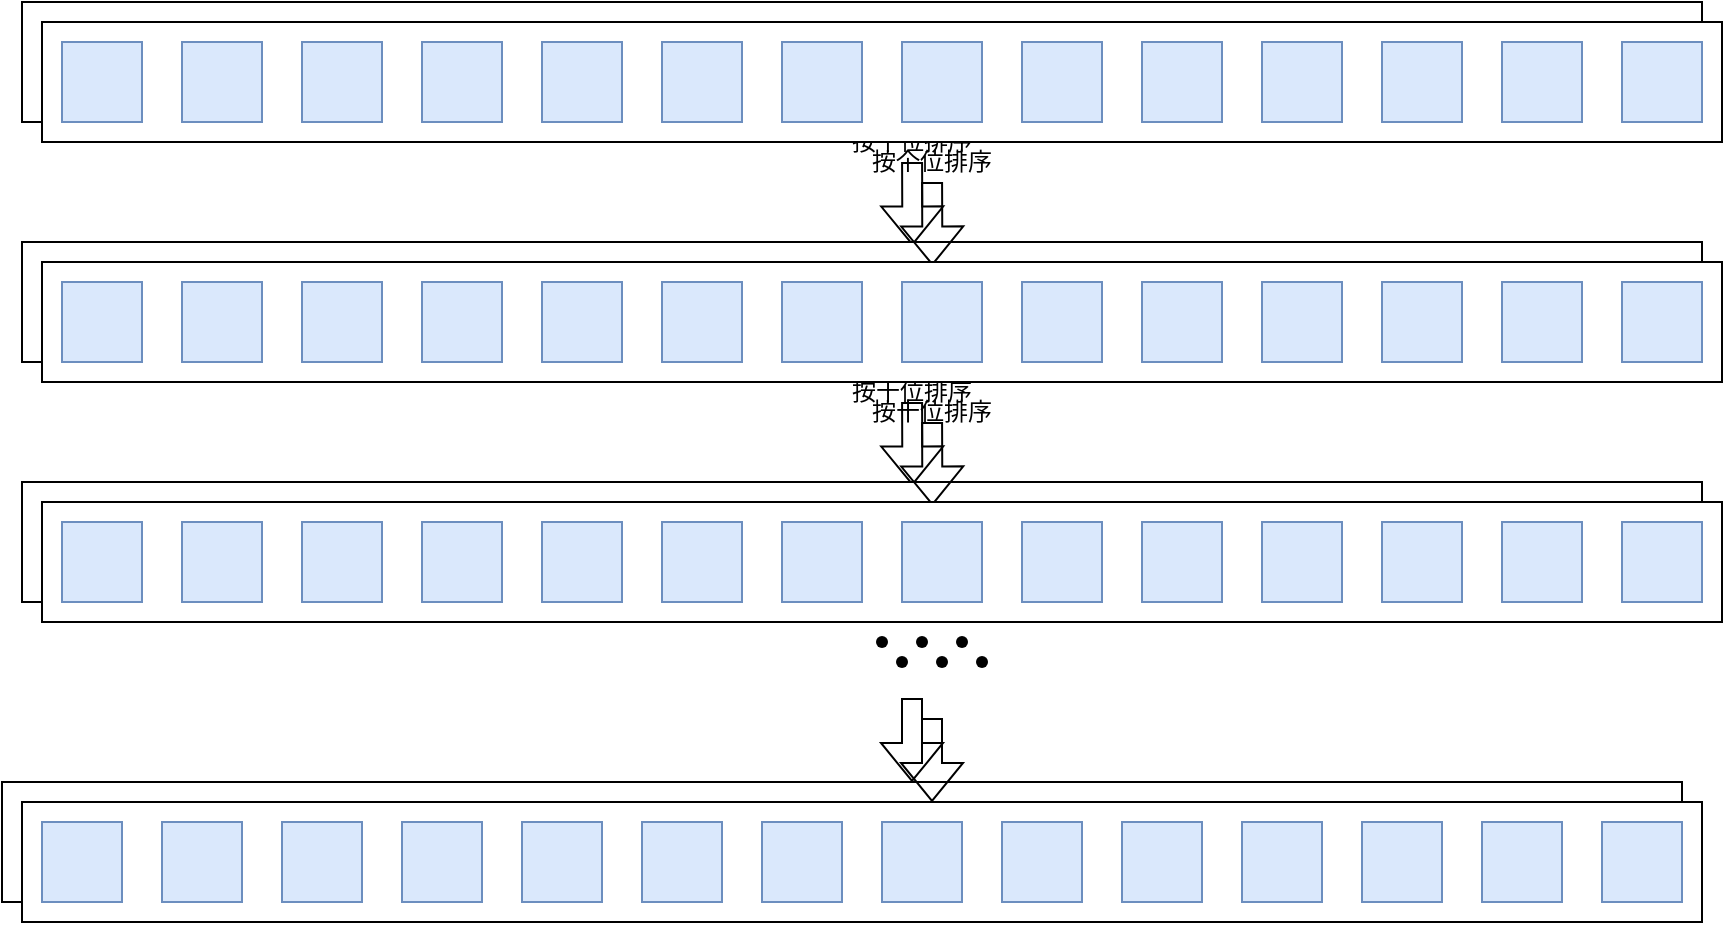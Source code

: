 <mxfile version="25.0.3">
  <diagram name="第 1 页" id="3Zt6k75vGQV0ZpBqQx4j">
    <mxGraphModel dx="1973" dy="1365" grid="1" gridSize="10" guides="1" tooltips="1" connect="1" arrows="1" fold="1" page="1" pageScale="1" pageWidth="1169" pageHeight="827" math="0" shadow="0">
      <root>
        <mxCell id="0" />
        <mxCell id="1" parent="0" />
        <mxCell id="OvamomFW4czp7mVpQxJ_-1" value="" style="rounded=0;whiteSpace=wrap;html=1;" vertex="1" parent="1">
          <mxGeometry x="170" y="188" width="840" height="60" as="geometry" />
        </mxCell>
        <mxCell id="OvamomFW4czp7mVpQxJ_-2" value="" style="whiteSpace=wrap;html=1;aspect=fixed;fillColor=#dae8fc;strokeColor=#6c8ebf;" vertex="1" parent="1">
          <mxGeometry x="180" y="198" width="40" height="40" as="geometry" />
        </mxCell>
        <mxCell id="OvamomFW4czp7mVpQxJ_-3" value="" style="whiteSpace=wrap;html=1;aspect=fixed;fillColor=#dae8fc;strokeColor=#6c8ebf;" vertex="1" parent="1">
          <mxGeometry x="240" y="198" width="40" height="40" as="geometry" />
        </mxCell>
        <mxCell id="OvamomFW4czp7mVpQxJ_-4" value="" style="whiteSpace=wrap;html=1;aspect=fixed;fillColor=#dae8fc;strokeColor=#6c8ebf;" vertex="1" parent="1">
          <mxGeometry x="300" y="198" width="40" height="40" as="geometry" />
        </mxCell>
        <mxCell id="OvamomFW4czp7mVpQxJ_-6" value="" style="whiteSpace=wrap;html=1;aspect=fixed;fillColor=#dae8fc;strokeColor=#6c8ebf;" vertex="1" parent="1">
          <mxGeometry x="360" y="198" width="40" height="40" as="geometry" />
        </mxCell>
        <mxCell id="OvamomFW4czp7mVpQxJ_-7" value="" style="whiteSpace=wrap;html=1;aspect=fixed;fillColor=#dae8fc;strokeColor=#6c8ebf;" vertex="1" parent="1">
          <mxGeometry x="420" y="198" width="40" height="40" as="geometry" />
        </mxCell>
        <mxCell id="OvamomFW4czp7mVpQxJ_-8" value="" style="whiteSpace=wrap;html=1;aspect=fixed;fillColor=#dae8fc;strokeColor=#6c8ebf;" vertex="1" parent="1">
          <mxGeometry x="480" y="198" width="40" height="40" as="geometry" />
        </mxCell>
        <mxCell id="OvamomFW4czp7mVpQxJ_-9" value="" style="whiteSpace=wrap;html=1;aspect=fixed;fillColor=#dae8fc;strokeColor=#6c8ebf;" vertex="1" parent="1">
          <mxGeometry x="540" y="198" width="40" height="40" as="geometry" />
        </mxCell>
        <mxCell id="OvamomFW4czp7mVpQxJ_-10" value="" style="whiteSpace=wrap;html=1;aspect=fixed;fillColor=#dae8fc;strokeColor=#6c8ebf;" vertex="1" parent="1">
          <mxGeometry x="600" y="198" width="40" height="40" as="geometry" />
        </mxCell>
        <mxCell id="OvamomFW4czp7mVpQxJ_-11" value="" style="whiteSpace=wrap;html=1;aspect=fixed;fillColor=#dae8fc;strokeColor=#6c8ebf;" vertex="1" parent="1">
          <mxGeometry x="660" y="198" width="40" height="40" as="geometry" />
        </mxCell>
        <mxCell id="OvamomFW4czp7mVpQxJ_-12" value="" style="whiteSpace=wrap;html=1;aspect=fixed;fillColor=#dae8fc;strokeColor=#6c8ebf;" vertex="1" parent="1">
          <mxGeometry x="720" y="198" width="40" height="40" as="geometry" />
        </mxCell>
        <mxCell id="OvamomFW4czp7mVpQxJ_-13" value="" style="whiteSpace=wrap;html=1;aspect=fixed;fillColor=#dae8fc;strokeColor=#6c8ebf;" vertex="1" parent="1">
          <mxGeometry x="780" y="198" width="40" height="40" as="geometry" />
        </mxCell>
        <mxCell id="OvamomFW4czp7mVpQxJ_-14" value="" style="whiteSpace=wrap;html=1;aspect=fixed;fillColor=#dae8fc;strokeColor=#6c8ebf;" vertex="1" parent="1">
          <mxGeometry x="840" y="198" width="40" height="40" as="geometry" />
        </mxCell>
        <mxCell id="OvamomFW4czp7mVpQxJ_-15" value="" style="whiteSpace=wrap;html=1;aspect=fixed;fillColor=#dae8fc;strokeColor=#6c8ebf;" vertex="1" parent="1">
          <mxGeometry x="900" y="198" width="40" height="40" as="geometry" />
        </mxCell>
        <mxCell id="OvamomFW4czp7mVpQxJ_-16" value="" style="whiteSpace=wrap;html=1;aspect=fixed;fillColor=#dae8fc;strokeColor=#6c8ebf;" vertex="1" parent="1">
          <mxGeometry x="960" y="198" width="40" height="40" as="geometry" />
        </mxCell>
        <mxCell id="OvamomFW4czp7mVpQxJ_-17" value="" style="shape=flexArrow;endArrow=classic;html=1;rounded=0;entryX=0.53;entryY=0.029;entryDx=0;entryDy=0;entryPerimeter=0;" edge="1" parent="1" source="OvamomFW4czp7mVpQxJ_-20" target="OvamomFW4czp7mVpQxJ_-69">
          <mxGeometry width="50" height="50" relative="1" as="geometry">
            <mxPoint x="610" y="168" as="sourcePoint" />
            <mxPoint x="610" y="298" as="targetPoint" />
          </mxGeometry>
        </mxCell>
        <mxCell id="OvamomFW4czp7mVpQxJ_-20" value="按个位排序" style="text;html=1;align=center;verticalAlign=middle;whiteSpace=wrap;rounded=0;" vertex="1" parent="1">
          <mxGeometry x="580" y="248" width="70" height="20" as="geometry" />
        </mxCell>
        <mxCell id="OvamomFW4czp7mVpQxJ_-69" value="" style="rounded=0;whiteSpace=wrap;html=1;" vertex="1" parent="1">
          <mxGeometry x="170" y="308" width="840" height="60" as="geometry" />
        </mxCell>
        <mxCell id="OvamomFW4czp7mVpQxJ_-70" value="" style="whiteSpace=wrap;html=1;aspect=fixed;fillColor=#dae8fc;strokeColor=#6c8ebf;" vertex="1" parent="1">
          <mxGeometry x="180" y="318" width="40" height="40" as="geometry" />
        </mxCell>
        <mxCell id="OvamomFW4czp7mVpQxJ_-71" value="" style="whiteSpace=wrap;html=1;aspect=fixed;fillColor=#dae8fc;strokeColor=#6c8ebf;" vertex="1" parent="1">
          <mxGeometry x="240" y="318" width="40" height="40" as="geometry" />
        </mxCell>
        <mxCell id="OvamomFW4czp7mVpQxJ_-72" value="" style="whiteSpace=wrap;html=1;aspect=fixed;fillColor=#dae8fc;strokeColor=#6c8ebf;" vertex="1" parent="1">
          <mxGeometry x="300" y="318" width="40" height="40" as="geometry" />
        </mxCell>
        <mxCell id="OvamomFW4czp7mVpQxJ_-73" value="" style="whiteSpace=wrap;html=1;aspect=fixed;fillColor=#dae8fc;strokeColor=#6c8ebf;" vertex="1" parent="1">
          <mxGeometry x="360" y="318" width="40" height="40" as="geometry" />
        </mxCell>
        <mxCell id="OvamomFW4czp7mVpQxJ_-74" value="" style="whiteSpace=wrap;html=1;aspect=fixed;fillColor=#dae8fc;strokeColor=#6c8ebf;" vertex="1" parent="1">
          <mxGeometry x="420" y="318" width="40" height="40" as="geometry" />
        </mxCell>
        <mxCell id="OvamomFW4czp7mVpQxJ_-75" value="" style="whiteSpace=wrap;html=1;aspect=fixed;fillColor=#dae8fc;strokeColor=#6c8ebf;" vertex="1" parent="1">
          <mxGeometry x="480" y="318" width="40" height="40" as="geometry" />
        </mxCell>
        <mxCell id="OvamomFW4czp7mVpQxJ_-76" value="" style="whiteSpace=wrap;html=1;aspect=fixed;fillColor=#dae8fc;strokeColor=#6c8ebf;" vertex="1" parent="1">
          <mxGeometry x="540" y="318" width="40" height="40" as="geometry" />
        </mxCell>
        <mxCell id="OvamomFW4czp7mVpQxJ_-77" value="" style="whiteSpace=wrap;html=1;aspect=fixed;fillColor=#dae8fc;strokeColor=#6c8ebf;" vertex="1" parent="1">
          <mxGeometry x="600" y="318" width="40" height="40" as="geometry" />
        </mxCell>
        <mxCell id="OvamomFW4czp7mVpQxJ_-78" value="" style="whiteSpace=wrap;html=1;aspect=fixed;fillColor=#dae8fc;strokeColor=#6c8ebf;" vertex="1" parent="1">
          <mxGeometry x="660" y="318" width="40" height="40" as="geometry" />
        </mxCell>
        <mxCell id="OvamomFW4czp7mVpQxJ_-79" value="" style="whiteSpace=wrap;html=1;aspect=fixed;fillColor=#dae8fc;strokeColor=#6c8ebf;" vertex="1" parent="1">
          <mxGeometry x="720" y="318" width="40" height="40" as="geometry" />
        </mxCell>
        <mxCell id="OvamomFW4czp7mVpQxJ_-80" value="" style="whiteSpace=wrap;html=1;aspect=fixed;fillColor=#dae8fc;strokeColor=#6c8ebf;" vertex="1" parent="1">
          <mxGeometry x="780" y="318" width="40" height="40" as="geometry" />
        </mxCell>
        <mxCell id="OvamomFW4czp7mVpQxJ_-81" value="" style="whiteSpace=wrap;html=1;aspect=fixed;fillColor=#dae8fc;strokeColor=#6c8ebf;" vertex="1" parent="1">
          <mxGeometry x="840" y="318" width="40" height="40" as="geometry" />
        </mxCell>
        <mxCell id="OvamomFW4czp7mVpQxJ_-82" value="" style="whiteSpace=wrap;html=1;aspect=fixed;fillColor=#dae8fc;strokeColor=#6c8ebf;" vertex="1" parent="1">
          <mxGeometry x="900" y="318" width="40" height="40" as="geometry" />
        </mxCell>
        <mxCell id="OvamomFW4czp7mVpQxJ_-83" value="" style="whiteSpace=wrap;html=1;aspect=fixed;fillColor=#dae8fc;strokeColor=#6c8ebf;" vertex="1" parent="1">
          <mxGeometry x="960" y="318" width="40" height="40" as="geometry" />
        </mxCell>
        <mxCell id="OvamomFW4czp7mVpQxJ_-101" value="" style="shape=flexArrow;endArrow=classic;html=1;rounded=0;entryX=0.53;entryY=0.029;entryDx=0;entryDy=0;entryPerimeter=0;" edge="1" parent="1" target="OvamomFW4czp7mVpQxJ_-103">
          <mxGeometry width="50" height="50" relative="1" as="geometry">
            <mxPoint x="615.039" y="388.0" as="sourcePoint" />
            <mxPoint x="610" y="418" as="targetPoint" />
          </mxGeometry>
        </mxCell>
        <mxCell id="OvamomFW4czp7mVpQxJ_-103" value="" style="rounded=0;whiteSpace=wrap;html=1;" vertex="1" parent="1">
          <mxGeometry x="170" y="428" width="840" height="60" as="geometry" />
        </mxCell>
        <mxCell id="OvamomFW4czp7mVpQxJ_-104" value="" style="whiteSpace=wrap;html=1;aspect=fixed;fillColor=#dae8fc;strokeColor=#6c8ebf;" vertex="1" parent="1">
          <mxGeometry x="180" y="438" width="40" height="40" as="geometry" />
        </mxCell>
        <mxCell id="OvamomFW4czp7mVpQxJ_-105" value="" style="whiteSpace=wrap;html=1;aspect=fixed;fillColor=#dae8fc;strokeColor=#6c8ebf;" vertex="1" parent="1">
          <mxGeometry x="240" y="438" width="40" height="40" as="geometry" />
        </mxCell>
        <mxCell id="OvamomFW4czp7mVpQxJ_-106" value="" style="whiteSpace=wrap;html=1;aspect=fixed;fillColor=#dae8fc;strokeColor=#6c8ebf;" vertex="1" parent="1">
          <mxGeometry x="300" y="438" width="40" height="40" as="geometry" />
        </mxCell>
        <mxCell id="OvamomFW4czp7mVpQxJ_-107" value="" style="whiteSpace=wrap;html=1;aspect=fixed;fillColor=#dae8fc;strokeColor=#6c8ebf;" vertex="1" parent="1">
          <mxGeometry x="360" y="438" width="40" height="40" as="geometry" />
        </mxCell>
        <mxCell id="OvamomFW4czp7mVpQxJ_-108" value="" style="whiteSpace=wrap;html=1;aspect=fixed;fillColor=#dae8fc;strokeColor=#6c8ebf;" vertex="1" parent="1">
          <mxGeometry x="420" y="438" width="40" height="40" as="geometry" />
        </mxCell>
        <mxCell id="OvamomFW4czp7mVpQxJ_-109" value="" style="whiteSpace=wrap;html=1;aspect=fixed;fillColor=#dae8fc;strokeColor=#6c8ebf;" vertex="1" parent="1">
          <mxGeometry x="480" y="438" width="40" height="40" as="geometry" />
        </mxCell>
        <mxCell id="OvamomFW4czp7mVpQxJ_-110" value="" style="whiteSpace=wrap;html=1;aspect=fixed;fillColor=#dae8fc;strokeColor=#6c8ebf;" vertex="1" parent="1">
          <mxGeometry x="540" y="438" width="40" height="40" as="geometry" />
        </mxCell>
        <mxCell id="OvamomFW4czp7mVpQxJ_-111" value="" style="whiteSpace=wrap;html=1;aspect=fixed;fillColor=#dae8fc;strokeColor=#6c8ebf;" vertex="1" parent="1">
          <mxGeometry x="600" y="438" width="40" height="40" as="geometry" />
        </mxCell>
        <mxCell id="OvamomFW4czp7mVpQxJ_-112" value="" style="whiteSpace=wrap;html=1;aspect=fixed;fillColor=#dae8fc;strokeColor=#6c8ebf;" vertex="1" parent="1">
          <mxGeometry x="660" y="438" width="40" height="40" as="geometry" />
        </mxCell>
        <mxCell id="OvamomFW4czp7mVpQxJ_-113" value="" style="whiteSpace=wrap;html=1;aspect=fixed;fillColor=#dae8fc;strokeColor=#6c8ebf;" vertex="1" parent="1">
          <mxGeometry x="720" y="438" width="40" height="40" as="geometry" />
        </mxCell>
        <mxCell id="OvamomFW4czp7mVpQxJ_-114" value="" style="whiteSpace=wrap;html=1;aspect=fixed;fillColor=#dae8fc;strokeColor=#6c8ebf;" vertex="1" parent="1">
          <mxGeometry x="780" y="438" width="40" height="40" as="geometry" />
        </mxCell>
        <mxCell id="OvamomFW4czp7mVpQxJ_-115" value="" style="whiteSpace=wrap;html=1;aspect=fixed;fillColor=#dae8fc;strokeColor=#6c8ebf;" vertex="1" parent="1">
          <mxGeometry x="840" y="438" width="40" height="40" as="geometry" />
        </mxCell>
        <mxCell id="OvamomFW4czp7mVpQxJ_-116" value="" style="whiteSpace=wrap;html=1;aspect=fixed;fillColor=#dae8fc;strokeColor=#6c8ebf;" vertex="1" parent="1">
          <mxGeometry x="900" y="438" width="40" height="40" as="geometry" />
        </mxCell>
        <mxCell id="OvamomFW4czp7mVpQxJ_-117" value="" style="whiteSpace=wrap;html=1;aspect=fixed;fillColor=#dae8fc;strokeColor=#6c8ebf;" vertex="1" parent="1">
          <mxGeometry x="960" y="438" width="40" height="40" as="geometry" />
        </mxCell>
        <mxCell id="OvamomFW4czp7mVpQxJ_-119" value="按十位排序" style="text;html=1;align=center;verticalAlign=middle;whiteSpace=wrap;rounded=0;" vertex="1" parent="1">
          <mxGeometry x="580" y="368" width="70" height="30" as="geometry" />
        </mxCell>
        <mxCell id="OvamomFW4czp7mVpQxJ_-120" value="" style="shape=waypoint;sketch=0;fillStyle=solid;size=6;pointerEvents=1;points=[];fillColor=none;resizable=0;rotatable=0;perimeter=centerPerimeter;snapToPoint=1;" vertex="1" parent="1">
          <mxGeometry x="590" y="498" width="20" height="20" as="geometry" />
        </mxCell>
        <mxCell id="OvamomFW4czp7mVpQxJ_-121" value="" style="shape=waypoint;sketch=0;fillStyle=solid;size=6;pointerEvents=1;points=[];fillColor=none;resizable=0;rotatable=0;perimeter=centerPerimeter;snapToPoint=1;" vertex="1" parent="1">
          <mxGeometry x="610" y="498" width="20" height="20" as="geometry" />
        </mxCell>
        <mxCell id="OvamomFW4czp7mVpQxJ_-122" value="" style="shape=waypoint;sketch=0;fillStyle=solid;size=6;pointerEvents=1;points=[];fillColor=none;resizable=0;rotatable=0;perimeter=centerPerimeter;snapToPoint=1;" vertex="1" parent="1">
          <mxGeometry x="630" y="498" width="20" height="20" as="geometry" />
        </mxCell>
        <mxCell id="OvamomFW4czp7mVpQxJ_-123" value="" style="rounded=0;whiteSpace=wrap;html=1;" vertex="1" parent="1">
          <mxGeometry x="160" y="578" width="840" height="60" as="geometry" />
        </mxCell>
        <mxCell id="OvamomFW4czp7mVpQxJ_-124" value="" style="whiteSpace=wrap;html=1;aspect=fixed;fillColor=#dae8fc;strokeColor=#6c8ebf;" vertex="1" parent="1">
          <mxGeometry x="170" y="588" width="40" height="40" as="geometry" />
        </mxCell>
        <mxCell id="OvamomFW4czp7mVpQxJ_-125" value="" style="whiteSpace=wrap;html=1;aspect=fixed;fillColor=#dae8fc;strokeColor=#6c8ebf;" vertex="1" parent="1">
          <mxGeometry x="230" y="588" width="40" height="40" as="geometry" />
        </mxCell>
        <mxCell id="OvamomFW4czp7mVpQxJ_-126" value="" style="whiteSpace=wrap;html=1;aspect=fixed;fillColor=#dae8fc;strokeColor=#6c8ebf;" vertex="1" parent="1">
          <mxGeometry x="290" y="588" width="40" height="40" as="geometry" />
        </mxCell>
        <mxCell id="OvamomFW4czp7mVpQxJ_-127" value="" style="whiteSpace=wrap;html=1;aspect=fixed;fillColor=#dae8fc;strokeColor=#6c8ebf;" vertex="1" parent="1">
          <mxGeometry x="350" y="588" width="40" height="40" as="geometry" />
        </mxCell>
        <mxCell id="OvamomFW4czp7mVpQxJ_-128" value="" style="whiteSpace=wrap;html=1;aspect=fixed;fillColor=#dae8fc;strokeColor=#6c8ebf;" vertex="1" parent="1">
          <mxGeometry x="410" y="588" width="40" height="40" as="geometry" />
        </mxCell>
        <mxCell id="OvamomFW4czp7mVpQxJ_-129" value="" style="whiteSpace=wrap;html=1;aspect=fixed;fillColor=#dae8fc;strokeColor=#6c8ebf;" vertex="1" parent="1">
          <mxGeometry x="470" y="588" width="40" height="40" as="geometry" />
        </mxCell>
        <mxCell id="OvamomFW4czp7mVpQxJ_-130" value="" style="whiteSpace=wrap;html=1;aspect=fixed;fillColor=#dae8fc;strokeColor=#6c8ebf;" vertex="1" parent="1">
          <mxGeometry x="530" y="588" width="40" height="40" as="geometry" />
        </mxCell>
        <mxCell id="OvamomFW4czp7mVpQxJ_-131" value="" style="whiteSpace=wrap;html=1;aspect=fixed;fillColor=#dae8fc;strokeColor=#6c8ebf;" vertex="1" parent="1">
          <mxGeometry x="590" y="588" width="40" height="40" as="geometry" />
        </mxCell>
        <mxCell id="OvamomFW4czp7mVpQxJ_-132" value="" style="whiteSpace=wrap;html=1;aspect=fixed;fillColor=#dae8fc;strokeColor=#6c8ebf;" vertex="1" parent="1">
          <mxGeometry x="650" y="588" width="40" height="40" as="geometry" />
        </mxCell>
        <mxCell id="OvamomFW4czp7mVpQxJ_-133" value="" style="whiteSpace=wrap;html=1;aspect=fixed;fillColor=#dae8fc;strokeColor=#6c8ebf;" vertex="1" parent="1">
          <mxGeometry x="710" y="588" width="40" height="40" as="geometry" />
        </mxCell>
        <mxCell id="OvamomFW4czp7mVpQxJ_-134" value="" style="whiteSpace=wrap;html=1;aspect=fixed;fillColor=#dae8fc;strokeColor=#6c8ebf;" vertex="1" parent="1">
          <mxGeometry x="770" y="588" width="40" height="40" as="geometry" />
        </mxCell>
        <mxCell id="OvamomFW4czp7mVpQxJ_-135" value="" style="whiteSpace=wrap;html=1;aspect=fixed;fillColor=#dae8fc;strokeColor=#6c8ebf;" vertex="1" parent="1">
          <mxGeometry x="830" y="588" width="40" height="40" as="geometry" />
        </mxCell>
        <mxCell id="OvamomFW4czp7mVpQxJ_-136" value="" style="whiteSpace=wrap;html=1;aspect=fixed;fillColor=#dae8fc;strokeColor=#6c8ebf;" vertex="1" parent="1">
          <mxGeometry x="890" y="588" width="40" height="40" as="geometry" />
        </mxCell>
        <mxCell id="OvamomFW4czp7mVpQxJ_-137" value="" style="whiteSpace=wrap;html=1;aspect=fixed;fillColor=#dae8fc;strokeColor=#6c8ebf;" vertex="1" parent="1">
          <mxGeometry x="950" y="588" width="40" height="40" as="geometry" />
        </mxCell>
        <mxCell id="OvamomFW4czp7mVpQxJ_-138" value="" style="shape=flexArrow;endArrow=classic;html=1;rounded=0;entryX=0.53;entryY=0.029;entryDx=0;entryDy=0;entryPerimeter=0;" edge="1" parent="1">
          <mxGeometry width="50" height="50" relative="1" as="geometry">
            <mxPoint x="615" y="536" as="sourcePoint" />
            <mxPoint x="615" y="578" as="targetPoint" />
          </mxGeometry>
        </mxCell>
        <mxCell id="OvamomFW4czp7mVpQxJ_-139" value="" style="rounded=0;whiteSpace=wrap;html=1;" vertex="1" parent="1">
          <mxGeometry x="180" y="198" width="840" height="60" as="geometry" />
        </mxCell>
        <mxCell id="OvamomFW4czp7mVpQxJ_-140" value="" style="whiteSpace=wrap;html=1;aspect=fixed;fillColor=#dae8fc;strokeColor=#6c8ebf;" vertex="1" parent="1">
          <mxGeometry x="190" y="208" width="40" height="40" as="geometry" />
        </mxCell>
        <mxCell id="OvamomFW4czp7mVpQxJ_-141" value="" style="whiteSpace=wrap;html=1;aspect=fixed;fillColor=#dae8fc;strokeColor=#6c8ebf;" vertex="1" parent="1">
          <mxGeometry x="250" y="208" width="40" height="40" as="geometry" />
        </mxCell>
        <mxCell id="OvamomFW4czp7mVpQxJ_-142" value="" style="whiteSpace=wrap;html=1;aspect=fixed;fillColor=#dae8fc;strokeColor=#6c8ebf;" vertex="1" parent="1">
          <mxGeometry x="310" y="208" width="40" height="40" as="geometry" />
        </mxCell>
        <mxCell id="OvamomFW4czp7mVpQxJ_-143" value="" style="whiteSpace=wrap;html=1;aspect=fixed;fillColor=#dae8fc;strokeColor=#6c8ebf;" vertex="1" parent="1">
          <mxGeometry x="370" y="208" width="40" height="40" as="geometry" />
        </mxCell>
        <mxCell id="OvamomFW4czp7mVpQxJ_-144" value="" style="whiteSpace=wrap;html=1;aspect=fixed;fillColor=#dae8fc;strokeColor=#6c8ebf;" vertex="1" parent="1">
          <mxGeometry x="430" y="208" width="40" height="40" as="geometry" />
        </mxCell>
        <mxCell id="OvamomFW4czp7mVpQxJ_-145" value="" style="whiteSpace=wrap;html=1;aspect=fixed;fillColor=#dae8fc;strokeColor=#6c8ebf;" vertex="1" parent="1">
          <mxGeometry x="490" y="208" width="40" height="40" as="geometry" />
        </mxCell>
        <mxCell id="OvamomFW4czp7mVpQxJ_-146" value="" style="whiteSpace=wrap;html=1;aspect=fixed;fillColor=#dae8fc;strokeColor=#6c8ebf;" vertex="1" parent="1">
          <mxGeometry x="550" y="208" width="40" height="40" as="geometry" />
        </mxCell>
        <mxCell id="OvamomFW4czp7mVpQxJ_-147" value="" style="whiteSpace=wrap;html=1;aspect=fixed;fillColor=#dae8fc;strokeColor=#6c8ebf;" vertex="1" parent="1">
          <mxGeometry x="610" y="208" width="40" height="40" as="geometry" />
        </mxCell>
        <mxCell id="OvamomFW4czp7mVpQxJ_-148" value="" style="whiteSpace=wrap;html=1;aspect=fixed;fillColor=#dae8fc;strokeColor=#6c8ebf;" vertex="1" parent="1">
          <mxGeometry x="670" y="208" width="40" height="40" as="geometry" />
        </mxCell>
        <mxCell id="OvamomFW4czp7mVpQxJ_-149" value="" style="whiteSpace=wrap;html=1;aspect=fixed;fillColor=#dae8fc;strokeColor=#6c8ebf;" vertex="1" parent="1">
          <mxGeometry x="730" y="208" width="40" height="40" as="geometry" />
        </mxCell>
        <mxCell id="OvamomFW4czp7mVpQxJ_-150" value="" style="whiteSpace=wrap;html=1;aspect=fixed;fillColor=#dae8fc;strokeColor=#6c8ebf;" vertex="1" parent="1">
          <mxGeometry x="790" y="208" width="40" height="40" as="geometry" />
        </mxCell>
        <mxCell id="OvamomFW4czp7mVpQxJ_-151" value="" style="whiteSpace=wrap;html=1;aspect=fixed;fillColor=#dae8fc;strokeColor=#6c8ebf;" vertex="1" parent="1">
          <mxGeometry x="850" y="208" width="40" height="40" as="geometry" />
        </mxCell>
        <mxCell id="OvamomFW4czp7mVpQxJ_-152" value="" style="whiteSpace=wrap;html=1;aspect=fixed;fillColor=#dae8fc;strokeColor=#6c8ebf;" vertex="1" parent="1">
          <mxGeometry x="910" y="208" width="40" height="40" as="geometry" />
        </mxCell>
        <mxCell id="OvamomFW4czp7mVpQxJ_-153" value="" style="whiteSpace=wrap;html=1;aspect=fixed;fillColor=#dae8fc;strokeColor=#6c8ebf;" vertex="1" parent="1">
          <mxGeometry x="970" y="208" width="40" height="40" as="geometry" />
        </mxCell>
        <mxCell id="OvamomFW4czp7mVpQxJ_-154" value="" style="shape=flexArrow;endArrow=classic;html=1;rounded=0;entryX=0.53;entryY=0.029;entryDx=0;entryDy=0;entryPerimeter=0;" edge="1" source="OvamomFW4czp7mVpQxJ_-155" target="OvamomFW4czp7mVpQxJ_-156" parent="1">
          <mxGeometry width="50" height="50" relative="1" as="geometry">
            <mxPoint x="620" y="178" as="sourcePoint" />
            <mxPoint x="620" y="308" as="targetPoint" />
          </mxGeometry>
        </mxCell>
        <mxCell id="OvamomFW4czp7mVpQxJ_-155" value="按个位排序" style="text;html=1;align=center;verticalAlign=middle;whiteSpace=wrap;rounded=0;" vertex="1" parent="1">
          <mxGeometry x="590" y="258" width="70" height="20" as="geometry" />
        </mxCell>
        <mxCell id="OvamomFW4czp7mVpQxJ_-156" value="" style="rounded=0;whiteSpace=wrap;html=1;" vertex="1" parent="1">
          <mxGeometry x="180" y="318" width="840" height="60" as="geometry" />
        </mxCell>
        <mxCell id="OvamomFW4czp7mVpQxJ_-157" value="" style="whiteSpace=wrap;html=1;aspect=fixed;fillColor=#dae8fc;strokeColor=#6c8ebf;" vertex="1" parent="1">
          <mxGeometry x="190" y="328" width="40" height="40" as="geometry" />
        </mxCell>
        <mxCell id="OvamomFW4czp7mVpQxJ_-158" value="" style="whiteSpace=wrap;html=1;aspect=fixed;fillColor=#dae8fc;strokeColor=#6c8ebf;" vertex="1" parent="1">
          <mxGeometry x="250" y="328" width="40" height="40" as="geometry" />
        </mxCell>
        <mxCell id="OvamomFW4czp7mVpQxJ_-159" value="" style="whiteSpace=wrap;html=1;aspect=fixed;fillColor=#dae8fc;strokeColor=#6c8ebf;" vertex="1" parent="1">
          <mxGeometry x="310" y="328" width="40" height="40" as="geometry" />
        </mxCell>
        <mxCell id="OvamomFW4czp7mVpQxJ_-160" value="" style="whiteSpace=wrap;html=1;aspect=fixed;fillColor=#dae8fc;strokeColor=#6c8ebf;" vertex="1" parent="1">
          <mxGeometry x="370" y="328" width="40" height="40" as="geometry" />
        </mxCell>
        <mxCell id="OvamomFW4czp7mVpQxJ_-161" value="" style="whiteSpace=wrap;html=1;aspect=fixed;fillColor=#dae8fc;strokeColor=#6c8ebf;" vertex="1" parent="1">
          <mxGeometry x="430" y="328" width="40" height="40" as="geometry" />
        </mxCell>
        <mxCell id="OvamomFW4czp7mVpQxJ_-162" value="" style="whiteSpace=wrap;html=1;aspect=fixed;fillColor=#dae8fc;strokeColor=#6c8ebf;" vertex="1" parent="1">
          <mxGeometry x="490" y="328" width="40" height="40" as="geometry" />
        </mxCell>
        <mxCell id="OvamomFW4czp7mVpQxJ_-163" value="" style="whiteSpace=wrap;html=1;aspect=fixed;fillColor=#dae8fc;strokeColor=#6c8ebf;" vertex="1" parent="1">
          <mxGeometry x="550" y="328" width="40" height="40" as="geometry" />
        </mxCell>
        <mxCell id="OvamomFW4czp7mVpQxJ_-164" value="" style="whiteSpace=wrap;html=1;aspect=fixed;fillColor=#dae8fc;strokeColor=#6c8ebf;" vertex="1" parent="1">
          <mxGeometry x="610" y="328" width="40" height="40" as="geometry" />
        </mxCell>
        <mxCell id="OvamomFW4czp7mVpQxJ_-165" value="" style="whiteSpace=wrap;html=1;aspect=fixed;fillColor=#dae8fc;strokeColor=#6c8ebf;" vertex="1" parent="1">
          <mxGeometry x="670" y="328" width="40" height="40" as="geometry" />
        </mxCell>
        <mxCell id="OvamomFW4czp7mVpQxJ_-166" value="" style="whiteSpace=wrap;html=1;aspect=fixed;fillColor=#dae8fc;strokeColor=#6c8ebf;" vertex="1" parent="1">
          <mxGeometry x="730" y="328" width="40" height="40" as="geometry" />
        </mxCell>
        <mxCell id="OvamomFW4czp7mVpQxJ_-167" value="" style="whiteSpace=wrap;html=1;aspect=fixed;fillColor=#dae8fc;strokeColor=#6c8ebf;" vertex="1" parent="1">
          <mxGeometry x="790" y="328" width="40" height="40" as="geometry" />
        </mxCell>
        <mxCell id="OvamomFW4czp7mVpQxJ_-168" value="" style="whiteSpace=wrap;html=1;aspect=fixed;fillColor=#dae8fc;strokeColor=#6c8ebf;" vertex="1" parent="1">
          <mxGeometry x="850" y="328" width="40" height="40" as="geometry" />
        </mxCell>
        <mxCell id="OvamomFW4czp7mVpQxJ_-169" value="" style="whiteSpace=wrap;html=1;aspect=fixed;fillColor=#dae8fc;strokeColor=#6c8ebf;" vertex="1" parent="1">
          <mxGeometry x="910" y="328" width="40" height="40" as="geometry" />
        </mxCell>
        <mxCell id="OvamomFW4czp7mVpQxJ_-170" value="" style="whiteSpace=wrap;html=1;aspect=fixed;fillColor=#dae8fc;strokeColor=#6c8ebf;" vertex="1" parent="1">
          <mxGeometry x="970" y="328" width="40" height="40" as="geometry" />
        </mxCell>
        <mxCell id="OvamomFW4czp7mVpQxJ_-171" value="" style="shape=flexArrow;endArrow=classic;html=1;rounded=0;entryX=0.53;entryY=0.029;entryDx=0;entryDy=0;entryPerimeter=0;" edge="1" target="OvamomFW4czp7mVpQxJ_-172" parent="1">
          <mxGeometry width="50" height="50" relative="1" as="geometry">
            <mxPoint x="625.039" y="398.0" as="sourcePoint" />
            <mxPoint x="620" y="428" as="targetPoint" />
          </mxGeometry>
        </mxCell>
        <mxCell id="OvamomFW4czp7mVpQxJ_-172" value="" style="rounded=0;whiteSpace=wrap;html=1;" vertex="1" parent="1">
          <mxGeometry x="180" y="438" width="840" height="60" as="geometry" />
        </mxCell>
        <mxCell id="OvamomFW4czp7mVpQxJ_-173" value="" style="whiteSpace=wrap;html=1;aspect=fixed;fillColor=#dae8fc;strokeColor=#6c8ebf;" vertex="1" parent="1">
          <mxGeometry x="190" y="448" width="40" height="40" as="geometry" />
        </mxCell>
        <mxCell id="OvamomFW4czp7mVpQxJ_-174" value="" style="whiteSpace=wrap;html=1;aspect=fixed;fillColor=#dae8fc;strokeColor=#6c8ebf;" vertex="1" parent="1">
          <mxGeometry x="250" y="448" width="40" height="40" as="geometry" />
        </mxCell>
        <mxCell id="OvamomFW4czp7mVpQxJ_-175" value="" style="whiteSpace=wrap;html=1;aspect=fixed;fillColor=#dae8fc;strokeColor=#6c8ebf;" vertex="1" parent="1">
          <mxGeometry x="310" y="448" width="40" height="40" as="geometry" />
        </mxCell>
        <mxCell id="OvamomFW4czp7mVpQxJ_-176" value="" style="whiteSpace=wrap;html=1;aspect=fixed;fillColor=#dae8fc;strokeColor=#6c8ebf;" vertex="1" parent="1">
          <mxGeometry x="370" y="448" width="40" height="40" as="geometry" />
        </mxCell>
        <mxCell id="OvamomFW4czp7mVpQxJ_-177" value="" style="whiteSpace=wrap;html=1;aspect=fixed;fillColor=#dae8fc;strokeColor=#6c8ebf;" vertex="1" parent="1">
          <mxGeometry x="430" y="448" width="40" height="40" as="geometry" />
        </mxCell>
        <mxCell id="OvamomFW4czp7mVpQxJ_-178" value="" style="whiteSpace=wrap;html=1;aspect=fixed;fillColor=#dae8fc;strokeColor=#6c8ebf;" vertex="1" parent="1">
          <mxGeometry x="490" y="448" width="40" height="40" as="geometry" />
        </mxCell>
        <mxCell id="OvamomFW4czp7mVpQxJ_-179" value="" style="whiteSpace=wrap;html=1;aspect=fixed;fillColor=#dae8fc;strokeColor=#6c8ebf;" vertex="1" parent="1">
          <mxGeometry x="550" y="448" width="40" height="40" as="geometry" />
        </mxCell>
        <mxCell id="OvamomFW4czp7mVpQxJ_-180" value="" style="whiteSpace=wrap;html=1;aspect=fixed;fillColor=#dae8fc;strokeColor=#6c8ebf;" vertex="1" parent="1">
          <mxGeometry x="610" y="448" width="40" height="40" as="geometry" />
        </mxCell>
        <mxCell id="OvamomFW4czp7mVpQxJ_-181" value="" style="whiteSpace=wrap;html=1;aspect=fixed;fillColor=#dae8fc;strokeColor=#6c8ebf;" vertex="1" parent="1">
          <mxGeometry x="670" y="448" width="40" height="40" as="geometry" />
        </mxCell>
        <mxCell id="OvamomFW4czp7mVpQxJ_-182" value="" style="whiteSpace=wrap;html=1;aspect=fixed;fillColor=#dae8fc;strokeColor=#6c8ebf;" vertex="1" parent="1">
          <mxGeometry x="730" y="448" width="40" height="40" as="geometry" />
        </mxCell>
        <mxCell id="OvamomFW4czp7mVpQxJ_-183" value="" style="whiteSpace=wrap;html=1;aspect=fixed;fillColor=#dae8fc;strokeColor=#6c8ebf;" vertex="1" parent="1">
          <mxGeometry x="790" y="448" width="40" height="40" as="geometry" />
        </mxCell>
        <mxCell id="OvamomFW4czp7mVpQxJ_-184" value="" style="whiteSpace=wrap;html=1;aspect=fixed;fillColor=#dae8fc;strokeColor=#6c8ebf;" vertex="1" parent="1">
          <mxGeometry x="850" y="448" width="40" height="40" as="geometry" />
        </mxCell>
        <mxCell id="OvamomFW4czp7mVpQxJ_-185" value="" style="whiteSpace=wrap;html=1;aspect=fixed;fillColor=#dae8fc;strokeColor=#6c8ebf;" vertex="1" parent="1">
          <mxGeometry x="910" y="448" width="40" height="40" as="geometry" />
        </mxCell>
        <mxCell id="OvamomFW4czp7mVpQxJ_-186" value="" style="whiteSpace=wrap;html=1;aspect=fixed;fillColor=#dae8fc;strokeColor=#6c8ebf;" vertex="1" parent="1">
          <mxGeometry x="970" y="448" width="40" height="40" as="geometry" />
        </mxCell>
        <mxCell id="OvamomFW4czp7mVpQxJ_-187" value="按十位排序" style="text;html=1;align=center;verticalAlign=middle;whiteSpace=wrap;rounded=0;" vertex="1" parent="1">
          <mxGeometry x="590" y="378" width="70" height="30" as="geometry" />
        </mxCell>
        <mxCell id="OvamomFW4czp7mVpQxJ_-188" value="" style="shape=waypoint;sketch=0;fillStyle=solid;size=6;pointerEvents=1;points=[];fillColor=none;resizable=0;rotatable=0;perimeter=centerPerimeter;snapToPoint=1;" vertex="1" parent="1">
          <mxGeometry x="600" y="508" width="20" height="20" as="geometry" />
        </mxCell>
        <mxCell id="OvamomFW4czp7mVpQxJ_-189" value="" style="shape=waypoint;sketch=0;fillStyle=solid;size=6;pointerEvents=1;points=[];fillColor=none;resizable=0;rotatable=0;perimeter=centerPerimeter;snapToPoint=1;" vertex="1" parent="1">
          <mxGeometry x="620" y="508" width="20" height="20" as="geometry" />
        </mxCell>
        <mxCell id="OvamomFW4czp7mVpQxJ_-190" value="" style="shape=waypoint;sketch=0;fillStyle=solid;size=6;pointerEvents=1;points=[];fillColor=none;resizable=0;rotatable=0;perimeter=centerPerimeter;snapToPoint=1;" vertex="1" parent="1">
          <mxGeometry x="640" y="508" width="20" height="20" as="geometry" />
        </mxCell>
        <mxCell id="OvamomFW4czp7mVpQxJ_-191" value="" style="rounded=0;whiteSpace=wrap;html=1;" vertex="1" parent="1">
          <mxGeometry x="170" y="588" width="840" height="60" as="geometry" />
        </mxCell>
        <mxCell id="OvamomFW4czp7mVpQxJ_-192" value="" style="whiteSpace=wrap;html=1;aspect=fixed;fillColor=#dae8fc;strokeColor=#6c8ebf;" vertex="1" parent="1">
          <mxGeometry x="180" y="598" width="40" height="40" as="geometry" />
        </mxCell>
        <mxCell id="OvamomFW4czp7mVpQxJ_-193" value="" style="whiteSpace=wrap;html=1;aspect=fixed;fillColor=#dae8fc;strokeColor=#6c8ebf;" vertex="1" parent="1">
          <mxGeometry x="240" y="598" width="40" height="40" as="geometry" />
        </mxCell>
        <mxCell id="OvamomFW4czp7mVpQxJ_-194" value="" style="whiteSpace=wrap;html=1;aspect=fixed;fillColor=#dae8fc;strokeColor=#6c8ebf;" vertex="1" parent="1">
          <mxGeometry x="300" y="598" width="40" height="40" as="geometry" />
        </mxCell>
        <mxCell id="OvamomFW4czp7mVpQxJ_-195" value="" style="whiteSpace=wrap;html=1;aspect=fixed;fillColor=#dae8fc;strokeColor=#6c8ebf;" vertex="1" parent="1">
          <mxGeometry x="360" y="598" width="40" height="40" as="geometry" />
        </mxCell>
        <mxCell id="OvamomFW4czp7mVpQxJ_-196" value="" style="whiteSpace=wrap;html=1;aspect=fixed;fillColor=#dae8fc;strokeColor=#6c8ebf;" vertex="1" parent="1">
          <mxGeometry x="420" y="598" width="40" height="40" as="geometry" />
        </mxCell>
        <mxCell id="OvamomFW4czp7mVpQxJ_-197" value="" style="whiteSpace=wrap;html=1;aspect=fixed;fillColor=#dae8fc;strokeColor=#6c8ebf;" vertex="1" parent="1">
          <mxGeometry x="480" y="598" width="40" height="40" as="geometry" />
        </mxCell>
        <mxCell id="OvamomFW4czp7mVpQxJ_-198" value="" style="whiteSpace=wrap;html=1;aspect=fixed;fillColor=#dae8fc;strokeColor=#6c8ebf;" vertex="1" parent="1">
          <mxGeometry x="540" y="598" width="40" height="40" as="geometry" />
        </mxCell>
        <mxCell id="OvamomFW4czp7mVpQxJ_-199" value="" style="whiteSpace=wrap;html=1;aspect=fixed;fillColor=#dae8fc;strokeColor=#6c8ebf;" vertex="1" parent="1">
          <mxGeometry x="600" y="598" width="40" height="40" as="geometry" />
        </mxCell>
        <mxCell id="OvamomFW4czp7mVpQxJ_-200" value="" style="whiteSpace=wrap;html=1;aspect=fixed;fillColor=#dae8fc;strokeColor=#6c8ebf;" vertex="1" parent="1">
          <mxGeometry x="660" y="598" width="40" height="40" as="geometry" />
        </mxCell>
        <mxCell id="OvamomFW4czp7mVpQxJ_-201" value="" style="whiteSpace=wrap;html=1;aspect=fixed;fillColor=#dae8fc;strokeColor=#6c8ebf;" vertex="1" parent="1">
          <mxGeometry x="720" y="598" width="40" height="40" as="geometry" />
        </mxCell>
        <mxCell id="OvamomFW4czp7mVpQxJ_-202" value="" style="whiteSpace=wrap;html=1;aspect=fixed;fillColor=#dae8fc;strokeColor=#6c8ebf;" vertex="1" parent="1">
          <mxGeometry x="780" y="598" width="40" height="40" as="geometry" />
        </mxCell>
        <mxCell id="OvamomFW4czp7mVpQxJ_-203" value="" style="whiteSpace=wrap;html=1;aspect=fixed;fillColor=#dae8fc;strokeColor=#6c8ebf;" vertex="1" parent="1">
          <mxGeometry x="840" y="598" width="40" height="40" as="geometry" />
        </mxCell>
        <mxCell id="OvamomFW4czp7mVpQxJ_-204" value="" style="whiteSpace=wrap;html=1;aspect=fixed;fillColor=#dae8fc;strokeColor=#6c8ebf;" vertex="1" parent="1">
          <mxGeometry x="900" y="598" width="40" height="40" as="geometry" />
        </mxCell>
        <mxCell id="OvamomFW4czp7mVpQxJ_-205" value="" style="whiteSpace=wrap;html=1;aspect=fixed;fillColor=#dae8fc;strokeColor=#6c8ebf;" vertex="1" parent="1">
          <mxGeometry x="960" y="598" width="40" height="40" as="geometry" />
        </mxCell>
        <mxCell id="OvamomFW4czp7mVpQxJ_-206" value="" style="shape=flexArrow;endArrow=classic;html=1;rounded=0;entryX=0.53;entryY=0.029;entryDx=0;entryDy=0;entryPerimeter=0;" edge="1" parent="1">
          <mxGeometry width="50" height="50" relative="1" as="geometry">
            <mxPoint x="625" y="546" as="sourcePoint" />
            <mxPoint x="625" y="588" as="targetPoint" />
          </mxGeometry>
        </mxCell>
      </root>
    </mxGraphModel>
  </diagram>
</mxfile>
